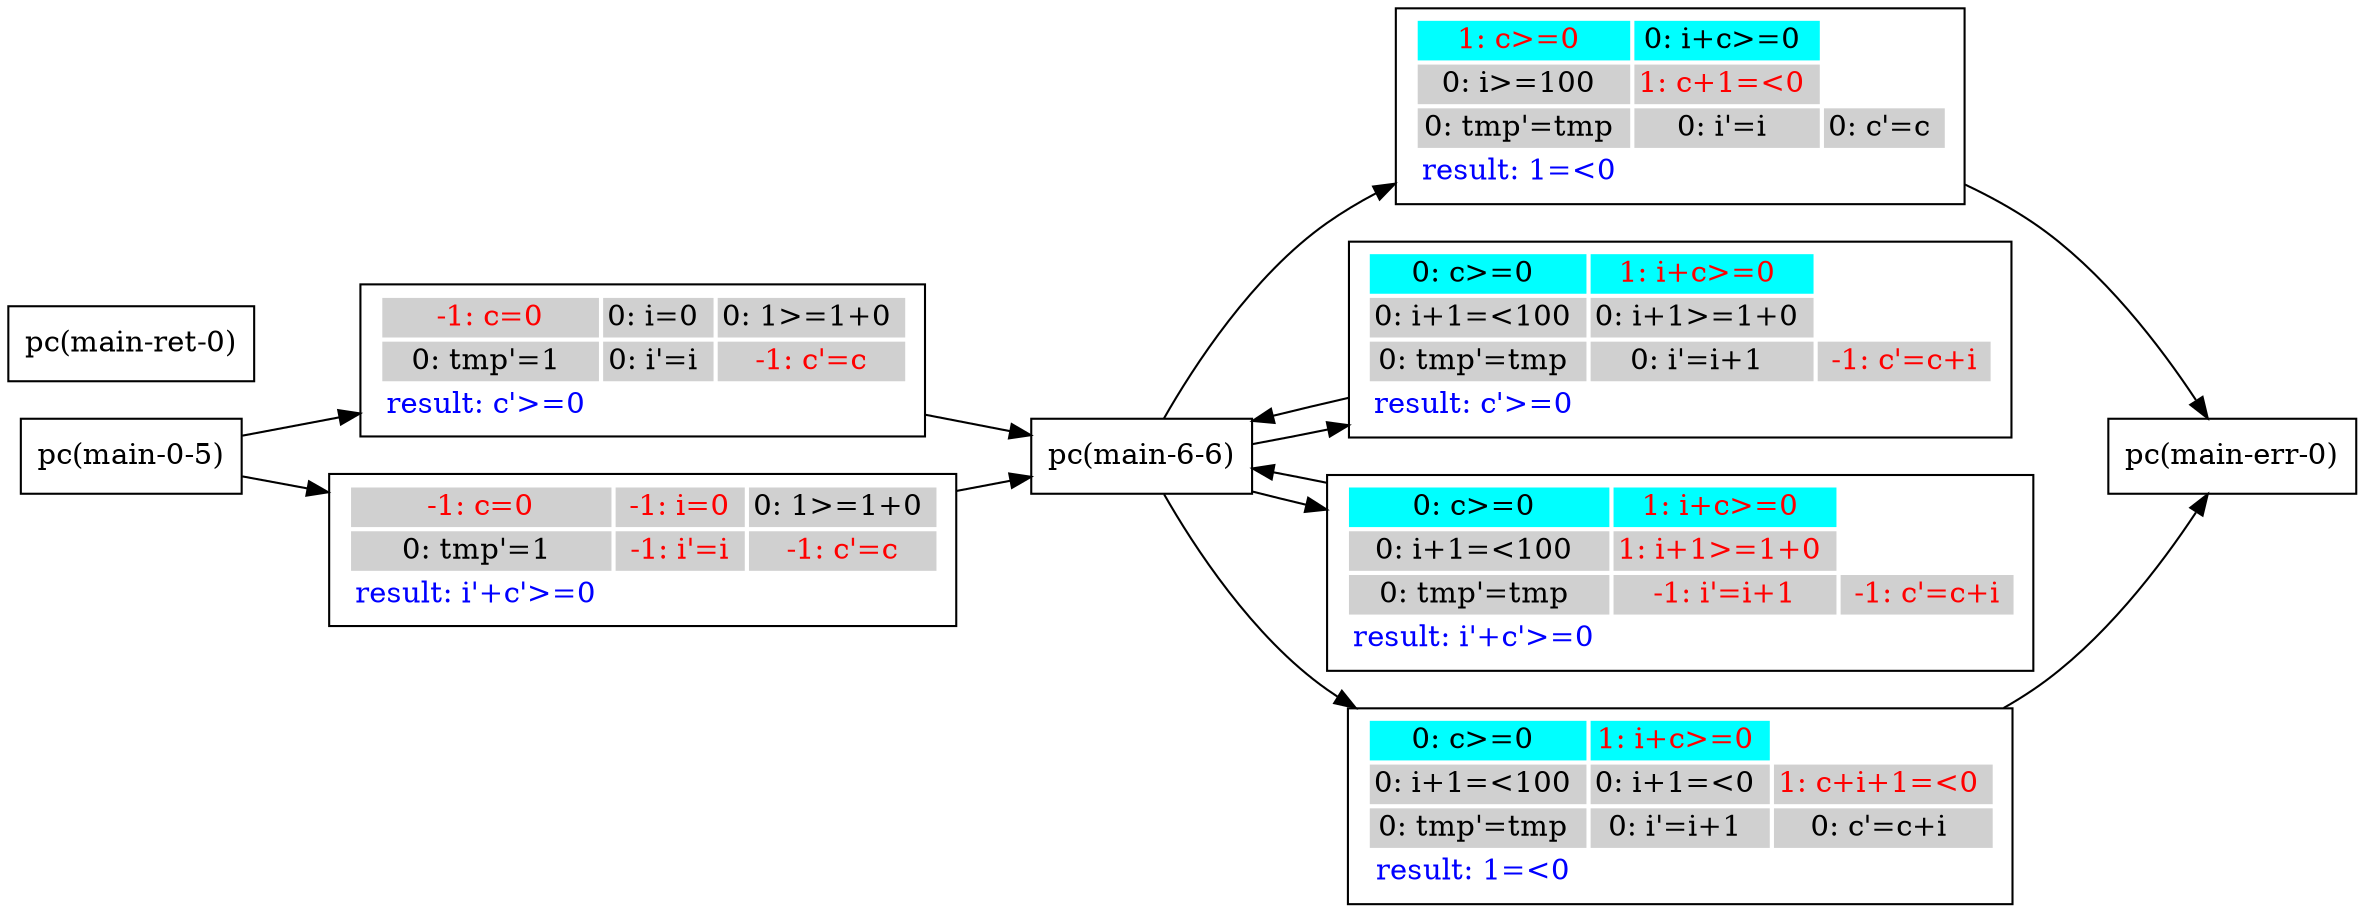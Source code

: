 digraph G {
 rankdir=LR 
 node [shape=box]
N1 [label="pc(main-0-5)"];
N3 [label="pc(main-6-6)"];
N5 [label="pc(main-err-0)"];
N7 [label="pc(main-ret-0)"];
N3 -> A1A0 ;
A1A0 -> N5 ;
A1A0 [ label=<<TABLE border="0"><TR><TD bgcolor = "#00FFFF"><FONT COLOR="red">1: c&#062;=0 </FONT></TD><TD bgcolor = "#00FFFF"><FONT COLOR="black">0: i+c&#062;=0 </FONT></TD></TR><TR><TD bgcolor = "#D0D0D0"><FONT COLOR="black">0: i&#062;=100 </FONT></TD><TD bgcolor = "#D0D0D0"><FONT COLOR="red">1: c+1=&#060;0 </FONT></TD></TR><TR><TD bgcolor = "#D0D0D0"><FONT COLOR="black">0: tmp'=tmp </FONT></TD><TD bgcolor = "#D0D0D0"><FONT COLOR="black">0: i'=i </FONT></TD><TD bgcolor = "#D0D0D0"><FONT COLOR="black">0: c'=c </FONT></TD></TR><TR><TD bgcolor = "white"><FONT COLOR="blue">result: 1=&#060;0 </FONT></TD></TR></TABLE>>];
N3 -> A2A0 ;
A2A0 -> N3 ;
A2A0 [ label=<<TABLE border="0"><TR><TD bgcolor = "#00FFFF"><FONT COLOR="black">0: c&#062;=0 </FONT></TD><TD bgcolor = "#00FFFF"><FONT COLOR="red">1: i+c&#062;=0 </FONT></TD></TR><TR><TD bgcolor = "#D0D0D0"><FONT COLOR="black">0: i+1=&#060;100 </FONT></TD><TD bgcolor = "#D0D0D0"><FONT COLOR="black">0: i+1&#062;=1+0 </FONT></TD></TR><TR><TD bgcolor = "#D0D0D0"><FONT COLOR="black">0: tmp'=tmp </FONT></TD><TD bgcolor = "#D0D0D0"><FONT COLOR="black">0: i'=i+1 </FONT></TD><TD bgcolor = "#D0D0D0"><FONT COLOR="red"> -1: c'=c+i </FONT></TD></TR><TR><TD bgcolor = "white"><FONT COLOR="blue">result: c'&#062;=0 </FONT></TD></TR></TABLE>>];
N3 -> A2A1 ;
A2A1 -> N3 ;
A2A1 [ label=<<TABLE border="0"><TR><TD bgcolor = "#00FFFF"><FONT COLOR="black">0: c&#062;=0 </FONT></TD><TD bgcolor = "#00FFFF"><FONT COLOR="red">1: i+c&#062;=0 </FONT></TD></TR><TR><TD bgcolor = "#D0D0D0"><FONT COLOR="black">0: i+1=&#060;100 </FONT></TD><TD bgcolor = "#D0D0D0"><FONT COLOR="red">1: i+1&#062;=1+0 </FONT></TD></TR><TR><TD bgcolor = "#D0D0D0"><FONT COLOR="black">0: tmp'=tmp </FONT></TD><TD bgcolor = "#D0D0D0"><FONT COLOR="red"> -1: i'=i+1 </FONT></TD><TD bgcolor = "#D0D0D0"><FONT COLOR="red"> -1: c'=c+i </FONT></TD></TR><TR><TD bgcolor = "white"><FONT COLOR="blue">result: i'+c'&#062;=0 </FONT></TD></TR></TABLE>>];
N3 -> A3A0 ;
A3A0 -> N5 ;
A3A0 [ label=<<TABLE border="0"><TR><TD bgcolor = "#00FFFF"><FONT COLOR="black">0: c&#062;=0 </FONT></TD><TD bgcolor = "#00FFFF"><FONT COLOR="red">1: i+c&#062;=0 </FONT></TD></TR><TR><TD bgcolor = "#D0D0D0"><FONT COLOR="black">0: i+1=&#060;100 </FONT></TD><TD bgcolor = "#D0D0D0"><FONT COLOR="black">0: i+1=&#060;0 </FONT></TD><TD bgcolor = "#D0D0D0"><FONT COLOR="red">1: c+i+1=&#060;0 </FONT></TD></TR><TR><TD bgcolor = "#D0D0D0"><FONT COLOR="black">0: tmp'=tmp </FONT></TD><TD bgcolor = "#D0D0D0"><FONT COLOR="black">0: i'=i+1 </FONT></TD><TD bgcolor = "#D0D0D0"><FONT COLOR="black">0: c'=c+i </FONT></TD></TR><TR><TD bgcolor = "white"><FONT COLOR="blue">result: 1=&#060;0 </FONT></TD></TR></TABLE>>];
N1 -> A4A0 ;
A4A0 -> N3 ;
A4A0 [ label=<<TABLE border="0"><TR><TD bgcolor = "#D0D0D0"><FONT COLOR="red"> -1: c=0 </FONT></TD><TD bgcolor = "#D0D0D0"><FONT COLOR="black">0: i=0 </FONT></TD><TD bgcolor = "#D0D0D0"><FONT COLOR="black">0: 1&#062;=1+0 </FONT></TD></TR><TR><TD bgcolor = "#D0D0D0"><FONT COLOR="black">0: tmp'=1 </FONT></TD><TD bgcolor = "#D0D0D0"><FONT COLOR="black">0: i'=i </FONT></TD><TD bgcolor = "#D0D0D0"><FONT COLOR="red"> -1: c'=c </FONT></TD></TR><TR><TD bgcolor = "white"><FONT COLOR="blue">result: c'&#062;=0 </FONT></TD></TR></TABLE>>];
N1 -> A4A1 ;
A4A1 -> N3 ;
A4A1 [ label=<<TABLE border="0"><TR><TD bgcolor = "#D0D0D0"><FONT COLOR="red"> -1: c=0 </FONT></TD><TD bgcolor = "#D0D0D0"><FONT COLOR="red"> -1: i=0 </FONT></TD><TD bgcolor = "#D0D0D0"><FONT COLOR="black">0: 1&#062;=1+0 </FONT></TD></TR><TR><TD bgcolor = "#D0D0D0"><FONT COLOR="black">0: tmp'=1 </FONT></TD><TD bgcolor = "#D0D0D0"><FONT COLOR="red"> -1: i'=i </FONT></TD><TD bgcolor = "#D0D0D0"><FONT COLOR="red"> -1: c'=c </FONT></TD></TR><TR><TD bgcolor = "white"><FONT COLOR="blue">result: i'+c'&#062;=0 </FONT></TD></TR></TABLE>>];
}
